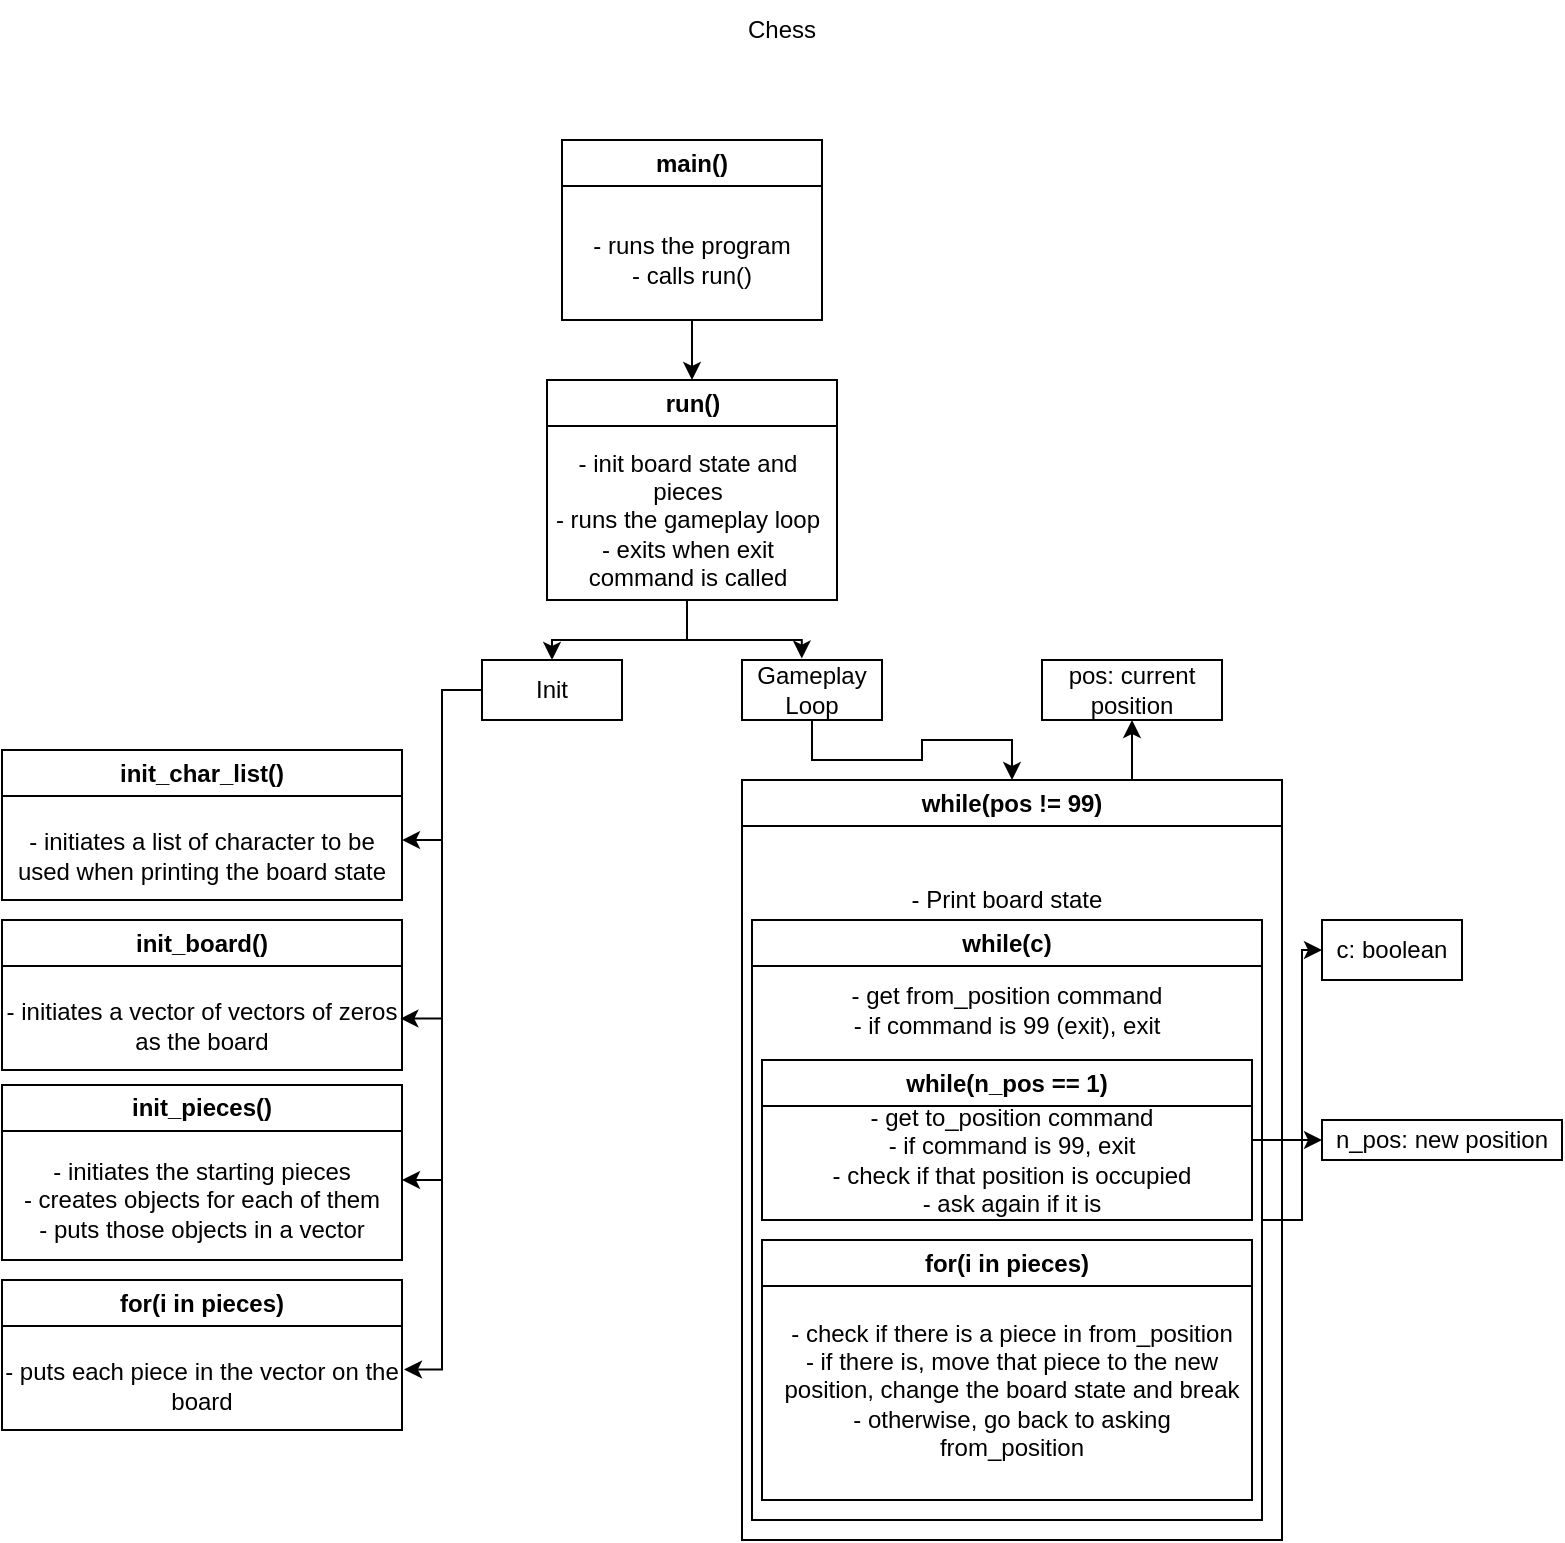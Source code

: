 <mxfile version="20.8.16" type="device"><diagram name="Page-1" id="TvFkWMCC-p-egFaZiLD8"><mxGraphModel dx="819" dy="505" grid="1" gridSize="10" guides="1" tooltips="1" connect="1" arrows="1" fold="1" page="1" pageScale="1" pageWidth="827" pageHeight="1169" math="0" shadow="0"><root><mxCell id="0"/><mxCell id="1" parent="0"/><mxCell id="Grq_07yBtTGu-JQrnItw-1" value="Chess" style="text;html=1;strokeColor=none;fillColor=none;align=center;verticalAlign=middle;whiteSpace=wrap;rounded=0;" vertex="1" parent="1"><mxGeometry x="380" y="60" width="60" height="30" as="geometry"/></mxCell><mxCell id="Grq_07yBtTGu-JQrnItw-3" value="main()" style="swimlane;whiteSpace=wrap;html=1;" vertex="1" parent="1"><mxGeometry x="300" y="130" width="130" height="90" as="geometry"/></mxCell><mxCell id="Grq_07yBtTGu-JQrnItw-5" value="- runs the program&lt;br&gt;- calls run()" style="text;html=1;strokeColor=none;fillColor=none;align=center;verticalAlign=middle;whiteSpace=wrap;rounded=0;" vertex="1" parent="Grq_07yBtTGu-JQrnItw-3"><mxGeometry y="30" width="130" height="60" as="geometry"/></mxCell><mxCell id="Grq_07yBtTGu-JQrnItw-7" value="run()" style="swimlane;whiteSpace=wrap;html=1;" vertex="1" parent="1"><mxGeometry x="292.5" y="250" width="145" height="110" as="geometry"/></mxCell><mxCell id="Grq_07yBtTGu-JQrnItw-9" value="- init board state and pieces&lt;br&gt;- runs the gameplay loop&lt;br&gt;- exits when exit command is called" style="text;html=1;strokeColor=none;fillColor=none;align=center;verticalAlign=middle;whiteSpace=wrap;rounded=0;" vertex="1" parent="Grq_07yBtTGu-JQrnItw-7"><mxGeometry y="30" width="140" height="80" as="geometry"/></mxCell><mxCell id="Grq_07yBtTGu-JQrnItw-8" style="edgeStyle=orthogonalEdgeStyle;rounded=0;orthogonalLoop=1;jettySize=auto;html=1;entryX=0.5;entryY=0;entryDx=0;entryDy=0;" edge="1" parent="1" source="Grq_07yBtTGu-JQrnItw-5" target="Grq_07yBtTGu-JQrnItw-7"><mxGeometry relative="1" as="geometry"/></mxCell><mxCell id="Grq_07yBtTGu-JQrnItw-39" style="edgeStyle=orthogonalEdgeStyle;rounded=0;orthogonalLoop=1;jettySize=auto;html=1;entryX=1;entryY=0.364;entryDx=0;entryDy=0;entryPerimeter=0;" edge="1" parent="1" source="Grq_07yBtTGu-JQrnItw-10" target="Grq_07yBtTGu-JQrnItw-32"><mxGeometry relative="1" as="geometry"/></mxCell><mxCell id="Grq_07yBtTGu-JQrnItw-40" style="edgeStyle=orthogonalEdgeStyle;rounded=0;orthogonalLoop=1;jettySize=auto;html=1;entryX=0.996;entryY=0.442;entryDx=0;entryDy=0;entryPerimeter=0;" edge="1" parent="1" source="Grq_07yBtTGu-JQrnItw-10" target="Grq_07yBtTGu-JQrnItw-34"><mxGeometry relative="1" as="geometry"/></mxCell><mxCell id="Grq_07yBtTGu-JQrnItw-41" style="edgeStyle=orthogonalEdgeStyle;rounded=0;orthogonalLoop=1;jettySize=auto;html=1;entryX=1;entryY=0.346;entryDx=0;entryDy=0;entryPerimeter=0;" edge="1" parent="1" source="Grq_07yBtTGu-JQrnItw-10" target="Grq_07yBtTGu-JQrnItw-36"><mxGeometry relative="1" as="geometry"/></mxCell><mxCell id="Grq_07yBtTGu-JQrnItw-42" style="edgeStyle=orthogonalEdgeStyle;rounded=0;orthogonalLoop=1;jettySize=auto;html=1;entryX=1.005;entryY=0.358;entryDx=0;entryDy=0;entryPerimeter=0;" edge="1" parent="1" source="Grq_07yBtTGu-JQrnItw-10" target="Grq_07yBtTGu-JQrnItw-38"><mxGeometry relative="1" as="geometry"/></mxCell><mxCell id="Grq_07yBtTGu-JQrnItw-10" value="Init" style="rounded=0;whiteSpace=wrap;html=1;" vertex="1" parent="1"><mxGeometry x="260" y="390" width="70" height="30" as="geometry"/></mxCell><mxCell id="Grq_07yBtTGu-JQrnItw-29" style="edgeStyle=orthogonalEdgeStyle;rounded=0;orthogonalLoop=1;jettySize=auto;html=1;entryX=0.5;entryY=0;entryDx=0;entryDy=0;" edge="1" parent="1" source="Grq_07yBtTGu-JQrnItw-11" target="Grq_07yBtTGu-JQrnItw-13"><mxGeometry relative="1" as="geometry"/></mxCell><mxCell id="Grq_07yBtTGu-JQrnItw-11" value="Gameplay Loop" style="rounded=0;whiteSpace=wrap;html=1;" vertex="1" parent="1"><mxGeometry x="390" y="390" width="70" height="30" as="geometry"/></mxCell><mxCell id="Grq_07yBtTGu-JQrnItw-30" style="edgeStyle=orthogonalEdgeStyle;rounded=0;orthogonalLoop=1;jettySize=auto;html=1;exitX=0.75;exitY=0;exitDx=0;exitDy=0;entryX=0.5;entryY=1;entryDx=0;entryDy=0;" edge="1" parent="1" source="Grq_07yBtTGu-JQrnItw-13" target="Grq_07yBtTGu-JQrnItw-14"><mxGeometry relative="1" as="geometry"/></mxCell><mxCell id="Grq_07yBtTGu-JQrnItw-13" value="while(pos != 99)" style="swimlane;whiteSpace=wrap;html=1;" vertex="1" parent="1"><mxGeometry x="390" y="450" width="270" height="380" as="geometry"/></mxCell><mxCell id="Grq_07yBtTGu-JQrnItw-17" value="- Print board state" style="text;html=1;strokeColor=none;fillColor=none;align=center;verticalAlign=middle;whiteSpace=wrap;rounded=0;" vertex="1" parent="Grq_07yBtTGu-JQrnItw-13"><mxGeometry x="5" y="30" width="255" height="60" as="geometry"/></mxCell><mxCell id="Grq_07yBtTGu-JQrnItw-18" value="while(c)" style="swimlane;whiteSpace=wrap;html=1;" vertex="1" parent="Grq_07yBtTGu-JQrnItw-13"><mxGeometry x="5" y="70" width="255" height="300" as="geometry"/></mxCell><mxCell id="Grq_07yBtTGu-JQrnItw-21" value="- get from_position command&lt;br&gt;- if command is 99 (exit), exit" style="text;html=1;strokeColor=none;fillColor=none;align=center;verticalAlign=middle;whiteSpace=wrap;rounded=0;" vertex="1" parent="Grq_07yBtTGu-JQrnItw-18"><mxGeometry x="5" y="30" width="245" height="30" as="geometry"/></mxCell><mxCell id="Grq_07yBtTGu-JQrnItw-22" value="while(n_pos == 1)" style="swimlane;whiteSpace=wrap;html=1;" vertex="1" parent="Grq_07yBtTGu-JQrnItw-18"><mxGeometry x="5" y="70" width="245" height="80" as="geometry"/></mxCell><mxCell id="Grq_07yBtTGu-JQrnItw-25" value="- get to_position command&lt;br&gt;- if command is 99, exit&lt;br&gt;- check if that position is occupied&lt;br&gt;- ask again if it is" style="text;html=1;strokeColor=none;fillColor=none;align=center;verticalAlign=middle;whiteSpace=wrap;rounded=0;" vertex="1" parent="Grq_07yBtTGu-JQrnItw-22"><mxGeometry x="10" y="30" width="230" height="40" as="geometry"/></mxCell><mxCell id="Grq_07yBtTGu-JQrnItw-27" value="for(i in pieces)" style="swimlane;whiteSpace=wrap;html=1;" vertex="1" parent="Grq_07yBtTGu-JQrnItw-18"><mxGeometry x="5" y="160" width="245" height="130" as="geometry"/></mxCell><mxCell id="Grq_07yBtTGu-JQrnItw-28" value="- check if there is a piece in from_position&lt;br&gt;- if there is, move that piece to the new position, change the board state and break&lt;br&gt;- otherwise, go back to asking from_position" style="text;html=1;strokeColor=none;fillColor=none;align=center;verticalAlign=middle;whiteSpace=wrap;rounded=0;" vertex="1" parent="Grq_07yBtTGu-JQrnItw-27"><mxGeometry x="10" y="30" width="230" height="90" as="geometry"/></mxCell><mxCell id="Grq_07yBtTGu-JQrnItw-14" value="pos: current position" style="rounded=0;whiteSpace=wrap;html=1;" vertex="1" parent="1"><mxGeometry x="540" y="390" width="90" height="30" as="geometry"/></mxCell><mxCell id="Grq_07yBtTGu-JQrnItw-19" value="c: boolean" style="rounded=0;whiteSpace=wrap;html=1;" vertex="1" parent="1"><mxGeometry x="680" y="520" width="70" height="30" as="geometry"/></mxCell><mxCell id="Grq_07yBtTGu-JQrnItw-20" style="edgeStyle=orthogonalEdgeStyle;rounded=0;orthogonalLoop=1;jettySize=auto;html=1;entryX=0;entryY=0.5;entryDx=0;entryDy=0;" edge="1" parent="1" source="Grq_07yBtTGu-JQrnItw-18" target="Grq_07yBtTGu-JQrnItw-19"><mxGeometry relative="1" as="geometry"/></mxCell><mxCell id="Grq_07yBtTGu-JQrnItw-23" value="n_pos: new position" style="rounded=0;whiteSpace=wrap;html=1;" vertex="1" parent="1"><mxGeometry x="680" y="620" width="120" height="20" as="geometry"/></mxCell><mxCell id="Grq_07yBtTGu-JQrnItw-24" style="edgeStyle=orthogonalEdgeStyle;rounded=0;orthogonalLoop=1;jettySize=auto;html=1;entryX=0;entryY=0.5;entryDx=0;entryDy=0;" edge="1" parent="1" source="Grq_07yBtTGu-JQrnItw-22" target="Grq_07yBtTGu-JQrnItw-23"><mxGeometry relative="1" as="geometry"/></mxCell><mxCell id="Grq_07yBtTGu-JQrnItw-31" value="init_char_list()" style="swimlane;whiteSpace=wrap;html=1;" vertex="1" parent="1"><mxGeometry x="20" y="435" width="200" height="75" as="geometry"/></mxCell><mxCell id="Grq_07yBtTGu-JQrnItw-32" value="- initiates a list of character to be used when printing the board state" style="text;html=1;strokeColor=none;fillColor=none;align=center;verticalAlign=middle;whiteSpace=wrap;rounded=0;" vertex="1" parent="Grq_07yBtTGu-JQrnItw-31"><mxGeometry y="25" width="200" height="55" as="geometry"/></mxCell><mxCell id="Grq_07yBtTGu-JQrnItw-33" value="init_board()" style="swimlane;whiteSpace=wrap;html=1;" vertex="1" parent="1"><mxGeometry x="20" y="520" width="200" height="75" as="geometry"/></mxCell><mxCell id="Grq_07yBtTGu-JQrnItw-34" value="- initiates a vector of vectors of zeros as the board" style="text;html=1;strokeColor=none;fillColor=none;align=center;verticalAlign=middle;whiteSpace=wrap;rounded=0;" vertex="1" parent="Grq_07yBtTGu-JQrnItw-33"><mxGeometry y="25" width="200" height="55" as="geometry"/></mxCell><mxCell id="Grq_07yBtTGu-JQrnItw-35" value="init_pieces()" style="swimlane;whiteSpace=wrap;html=1;" vertex="1" parent="1"><mxGeometry x="20" y="602.5" width="200" height="87.5" as="geometry"/></mxCell><mxCell id="Grq_07yBtTGu-JQrnItw-36" value="- initiates the starting pieces&lt;br&gt;- creates objects for each of them&lt;br&gt;- puts those objects in a vector" style="text;html=1;strokeColor=none;fillColor=none;align=center;verticalAlign=middle;whiteSpace=wrap;rounded=0;" vertex="1" parent="Grq_07yBtTGu-JQrnItw-35"><mxGeometry y="25" width="200" height="65" as="geometry"/></mxCell><mxCell id="Grq_07yBtTGu-JQrnItw-37" value="for(i in pieces)" style="swimlane;whiteSpace=wrap;html=1;" vertex="1" parent="1"><mxGeometry x="20" y="700" width="200" height="75" as="geometry"/></mxCell><mxCell id="Grq_07yBtTGu-JQrnItw-38" value="- puts each piece in the vector on the board" style="text;html=1;strokeColor=none;fillColor=none;align=center;verticalAlign=middle;whiteSpace=wrap;rounded=0;" vertex="1" parent="Grq_07yBtTGu-JQrnItw-37"><mxGeometry y="25" width="200" height="55" as="geometry"/></mxCell><mxCell id="Grq_07yBtTGu-JQrnItw-43" style="edgeStyle=orthogonalEdgeStyle;rounded=0;orthogonalLoop=1;jettySize=auto;html=1;entryX=0.5;entryY=0;entryDx=0;entryDy=0;" edge="1" parent="1" source="Grq_07yBtTGu-JQrnItw-9" target="Grq_07yBtTGu-JQrnItw-10"><mxGeometry relative="1" as="geometry"/></mxCell><mxCell id="Grq_07yBtTGu-JQrnItw-44" style="edgeStyle=orthogonalEdgeStyle;rounded=0;orthogonalLoop=1;jettySize=auto;html=1;entryX=0.427;entryY=-0.024;entryDx=0;entryDy=0;entryPerimeter=0;" edge="1" parent="1" source="Grq_07yBtTGu-JQrnItw-9" target="Grq_07yBtTGu-JQrnItw-11"><mxGeometry relative="1" as="geometry"/></mxCell></root></mxGraphModel></diagram></mxfile>